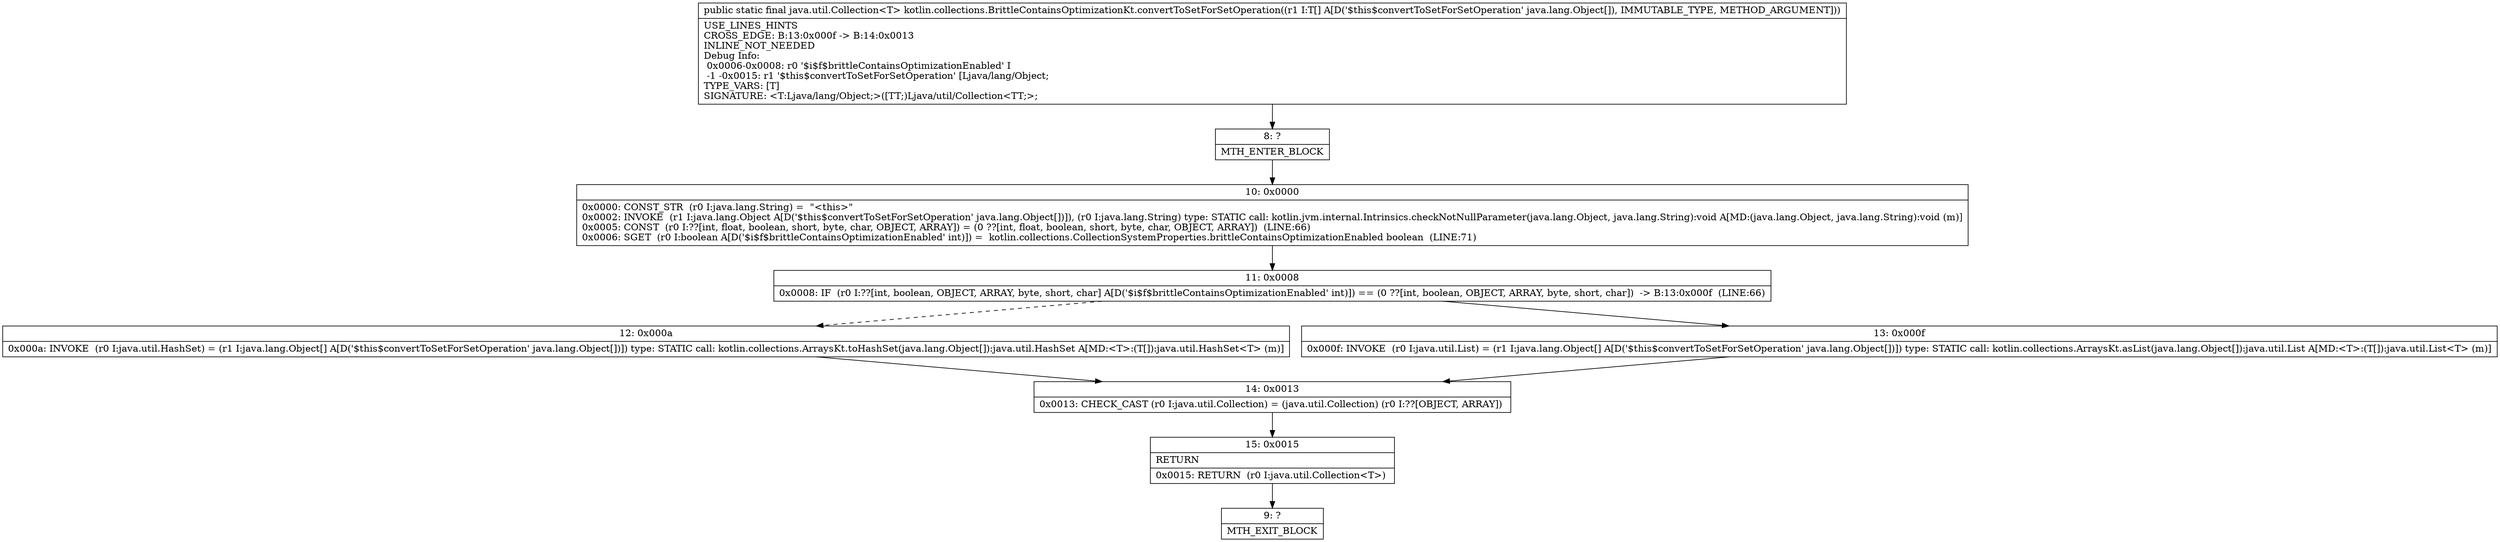 digraph "CFG forkotlin.collections.BrittleContainsOptimizationKt.convertToSetForSetOperation([Ljava\/lang\/Object;)Ljava\/util\/Collection;" {
Node_8 [shape=record,label="{8\:\ ?|MTH_ENTER_BLOCK\l}"];
Node_10 [shape=record,label="{10\:\ 0x0000|0x0000: CONST_STR  (r0 I:java.lang.String) =  \"\<this\>\" \l0x0002: INVOKE  (r1 I:java.lang.Object A[D('$this$convertToSetForSetOperation' java.lang.Object[])]), (r0 I:java.lang.String) type: STATIC call: kotlin.jvm.internal.Intrinsics.checkNotNullParameter(java.lang.Object, java.lang.String):void A[MD:(java.lang.Object, java.lang.String):void (m)]\l0x0005: CONST  (r0 I:??[int, float, boolean, short, byte, char, OBJECT, ARRAY]) = (0 ??[int, float, boolean, short, byte, char, OBJECT, ARRAY])  (LINE:66)\l0x0006: SGET  (r0 I:boolean A[D('$i$f$brittleContainsOptimizationEnabled' int)]) =  kotlin.collections.CollectionSystemProperties.brittleContainsOptimizationEnabled boolean  (LINE:71)\l}"];
Node_11 [shape=record,label="{11\:\ 0x0008|0x0008: IF  (r0 I:??[int, boolean, OBJECT, ARRAY, byte, short, char] A[D('$i$f$brittleContainsOptimizationEnabled' int)]) == (0 ??[int, boolean, OBJECT, ARRAY, byte, short, char])  \-\> B:13:0x000f  (LINE:66)\l}"];
Node_12 [shape=record,label="{12\:\ 0x000a|0x000a: INVOKE  (r0 I:java.util.HashSet) = (r1 I:java.lang.Object[] A[D('$this$convertToSetForSetOperation' java.lang.Object[])]) type: STATIC call: kotlin.collections.ArraysKt.toHashSet(java.lang.Object[]):java.util.HashSet A[MD:\<T\>:(T[]):java.util.HashSet\<T\> (m)]\l}"];
Node_14 [shape=record,label="{14\:\ 0x0013|0x0013: CHECK_CAST (r0 I:java.util.Collection) = (java.util.Collection) (r0 I:??[OBJECT, ARRAY]) \l}"];
Node_15 [shape=record,label="{15\:\ 0x0015|RETURN\l|0x0015: RETURN  (r0 I:java.util.Collection\<T\>) \l}"];
Node_9 [shape=record,label="{9\:\ ?|MTH_EXIT_BLOCK\l}"];
Node_13 [shape=record,label="{13\:\ 0x000f|0x000f: INVOKE  (r0 I:java.util.List) = (r1 I:java.lang.Object[] A[D('$this$convertToSetForSetOperation' java.lang.Object[])]) type: STATIC call: kotlin.collections.ArraysKt.asList(java.lang.Object[]):java.util.List A[MD:\<T\>:(T[]):java.util.List\<T\> (m)]\l}"];
MethodNode[shape=record,label="{public static final java.util.Collection\<T\> kotlin.collections.BrittleContainsOptimizationKt.convertToSetForSetOperation((r1 I:T[] A[D('$this$convertToSetForSetOperation' java.lang.Object[]), IMMUTABLE_TYPE, METHOD_ARGUMENT]))  | USE_LINES_HINTS\lCROSS_EDGE: B:13:0x000f \-\> B:14:0x0013\lINLINE_NOT_NEEDED\lDebug Info:\l  0x0006\-0x0008: r0 '$i$f$brittleContainsOptimizationEnabled' I\l  \-1 \-0x0015: r1 '$this$convertToSetForSetOperation' [Ljava\/lang\/Object;\lTYPE_VARS: [T]\lSIGNATURE: \<T:Ljava\/lang\/Object;\>([TT;)Ljava\/util\/Collection\<TT;\>;\l}"];
MethodNode -> Node_8;Node_8 -> Node_10;
Node_10 -> Node_11;
Node_11 -> Node_12[style=dashed];
Node_11 -> Node_13;
Node_12 -> Node_14;
Node_14 -> Node_15;
Node_15 -> Node_9;
Node_13 -> Node_14;
}

